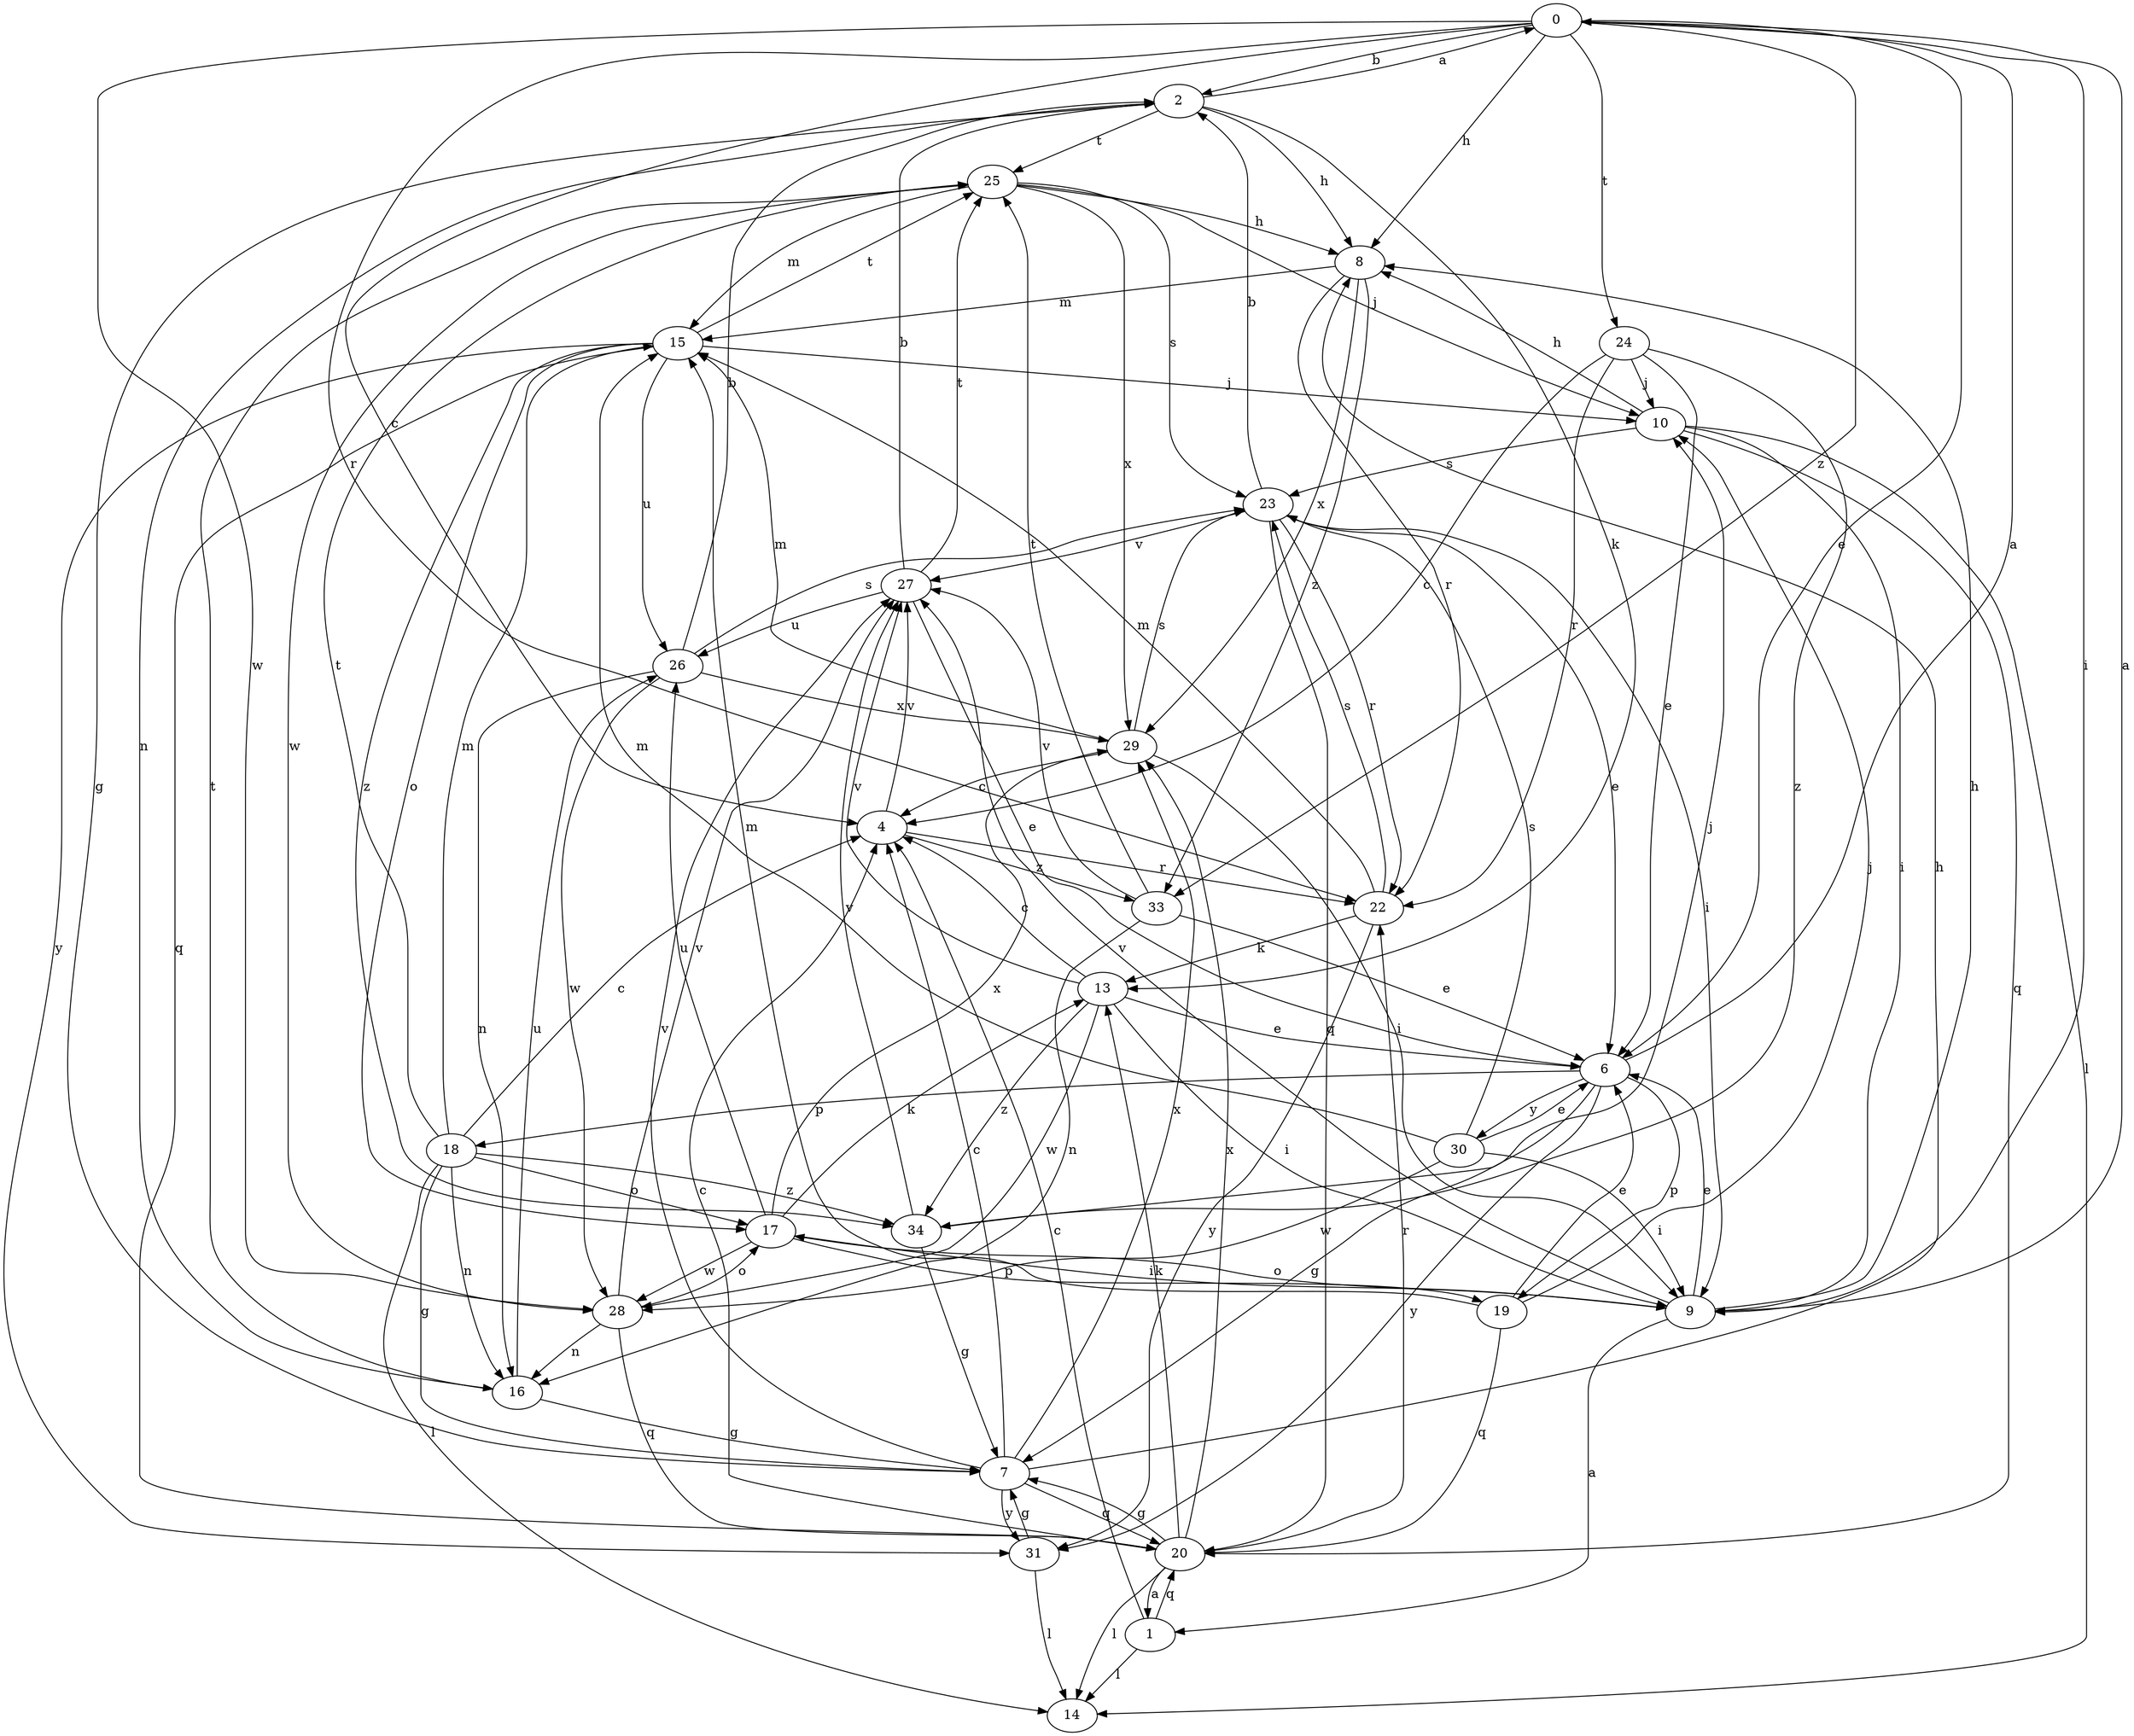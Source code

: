 strict digraph  {
0;
1;
2;
4;
6;
7;
8;
9;
10;
13;
14;
15;
16;
17;
18;
19;
20;
22;
23;
24;
25;
26;
27;
28;
29;
30;
31;
33;
34;
0 -> 2  [label=b];
0 -> 4  [label=c];
0 -> 6  [label=e];
0 -> 8  [label=h];
0 -> 9  [label=i];
0 -> 22  [label=r];
0 -> 24  [label=t];
0 -> 28  [label=w];
0 -> 33  [label=z];
1 -> 4  [label=c];
1 -> 14  [label=l];
1 -> 20  [label=q];
2 -> 0  [label=a];
2 -> 7  [label=g];
2 -> 8  [label=h];
2 -> 13  [label=k];
2 -> 16  [label=n];
2 -> 25  [label=t];
4 -> 22  [label=r];
4 -> 27  [label=v];
4 -> 33  [label=z];
6 -> 0  [label=a];
6 -> 7  [label=g];
6 -> 18  [label=p];
6 -> 19  [label=p];
6 -> 30  [label=y];
6 -> 31  [label=y];
7 -> 4  [label=c];
7 -> 8  [label=h];
7 -> 20  [label=q];
7 -> 27  [label=v];
7 -> 29  [label=x];
7 -> 31  [label=y];
8 -> 15  [label=m];
8 -> 22  [label=r];
8 -> 29  [label=x];
8 -> 33  [label=z];
9 -> 0  [label=a];
9 -> 1  [label=a];
9 -> 6  [label=e];
9 -> 8  [label=h];
9 -> 17  [label=o];
9 -> 27  [label=v];
10 -> 8  [label=h];
10 -> 9  [label=i];
10 -> 14  [label=l];
10 -> 20  [label=q];
10 -> 23  [label=s];
13 -> 4  [label=c];
13 -> 6  [label=e];
13 -> 9  [label=i];
13 -> 27  [label=v];
13 -> 28  [label=w];
13 -> 34  [label=z];
15 -> 10  [label=j];
15 -> 17  [label=o];
15 -> 20  [label=q];
15 -> 25  [label=t];
15 -> 26  [label=u];
15 -> 31  [label=y];
15 -> 34  [label=z];
16 -> 7  [label=g];
16 -> 25  [label=t];
16 -> 26  [label=u];
17 -> 9  [label=i];
17 -> 13  [label=k];
17 -> 19  [label=p];
17 -> 26  [label=u];
17 -> 28  [label=w];
17 -> 29  [label=x];
18 -> 4  [label=c];
18 -> 7  [label=g];
18 -> 14  [label=l];
18 -> 15  [label=m];
18 -> 16  [label=n];
18 -> 17  [label=o];
18 -> 25  [label=t];
18 -> 34  [label=z];
19 -> 6  [label=e];
19 -> 10  [label=j];
19 -> 15  [label=m];
19 -> 20  [label=q];
20 -> 1  [label=a];
20 -> 4  [label=c];
20 -> 7  [label=g];
20 -> 13  [label=k];
20 -> 14  [label=l];
20 -> 22  [label=r];
20 -> 29  [label=x];
22 -> 13  [label=k];
22 -> 15  [label=m];
22 -> 23  [label=s];
22 -> 31  [label=y];
23 -> 2  [label=b];
23 -> 6  [label=e];
23 -> 9  [label=i];
23 -> 20  [label=q];
23 -> 22  [label=r];
23 -> 27  [label=v];
24 -> 4  [label=c];
24 -> 6  [label=e];
24 -> 10  [label=j];
24 -> 22  [label=r];
24 -> 34  [label=z];
25 -> 8  [label=h];
25 -> 10  [label=j];
25 -> 15  [label=m];
25 -> 23  [label=s];
25 -> 28  [label=w];
25 -> 29  [label=x];
26 -> 2  [label=b];
26 -> 16  [label=n];
26 -> 23  [label=s];
26 -> 28  [label=w];
26 -> 29  [label=x];
27 -> 2  [label=b];
27 -> 6  [label=e];
27 -> 25  [label=t];
27 -> 26  [label=u];
28 -> 16  [label=n];
28 -> 17  [label=o];
28 -> 20  [label=q];
28 -> 27  [label=v];
29 -> 4  [label=c];
29 -> 9  [label=i];
29 -> 15  [label=m];
29 -> 23  [label=s];
30 -> 6  [label=e];
30 -> 9  [label=i];
30 -> 15  [label=m];
30 -> 23  [label=s];
30 -> 28  [label=w];
31 -> 7  [label=g];
31 -> 14  [label=l];
33 -> 6  [label=e];
33 -> 16  [label=n];
33 -> 25  [label=t];
33 -> 27  [label=v];
34 -> 7  [label=g];
34 -> 10  [label=j];
34 -> 27  [label=v];
}
